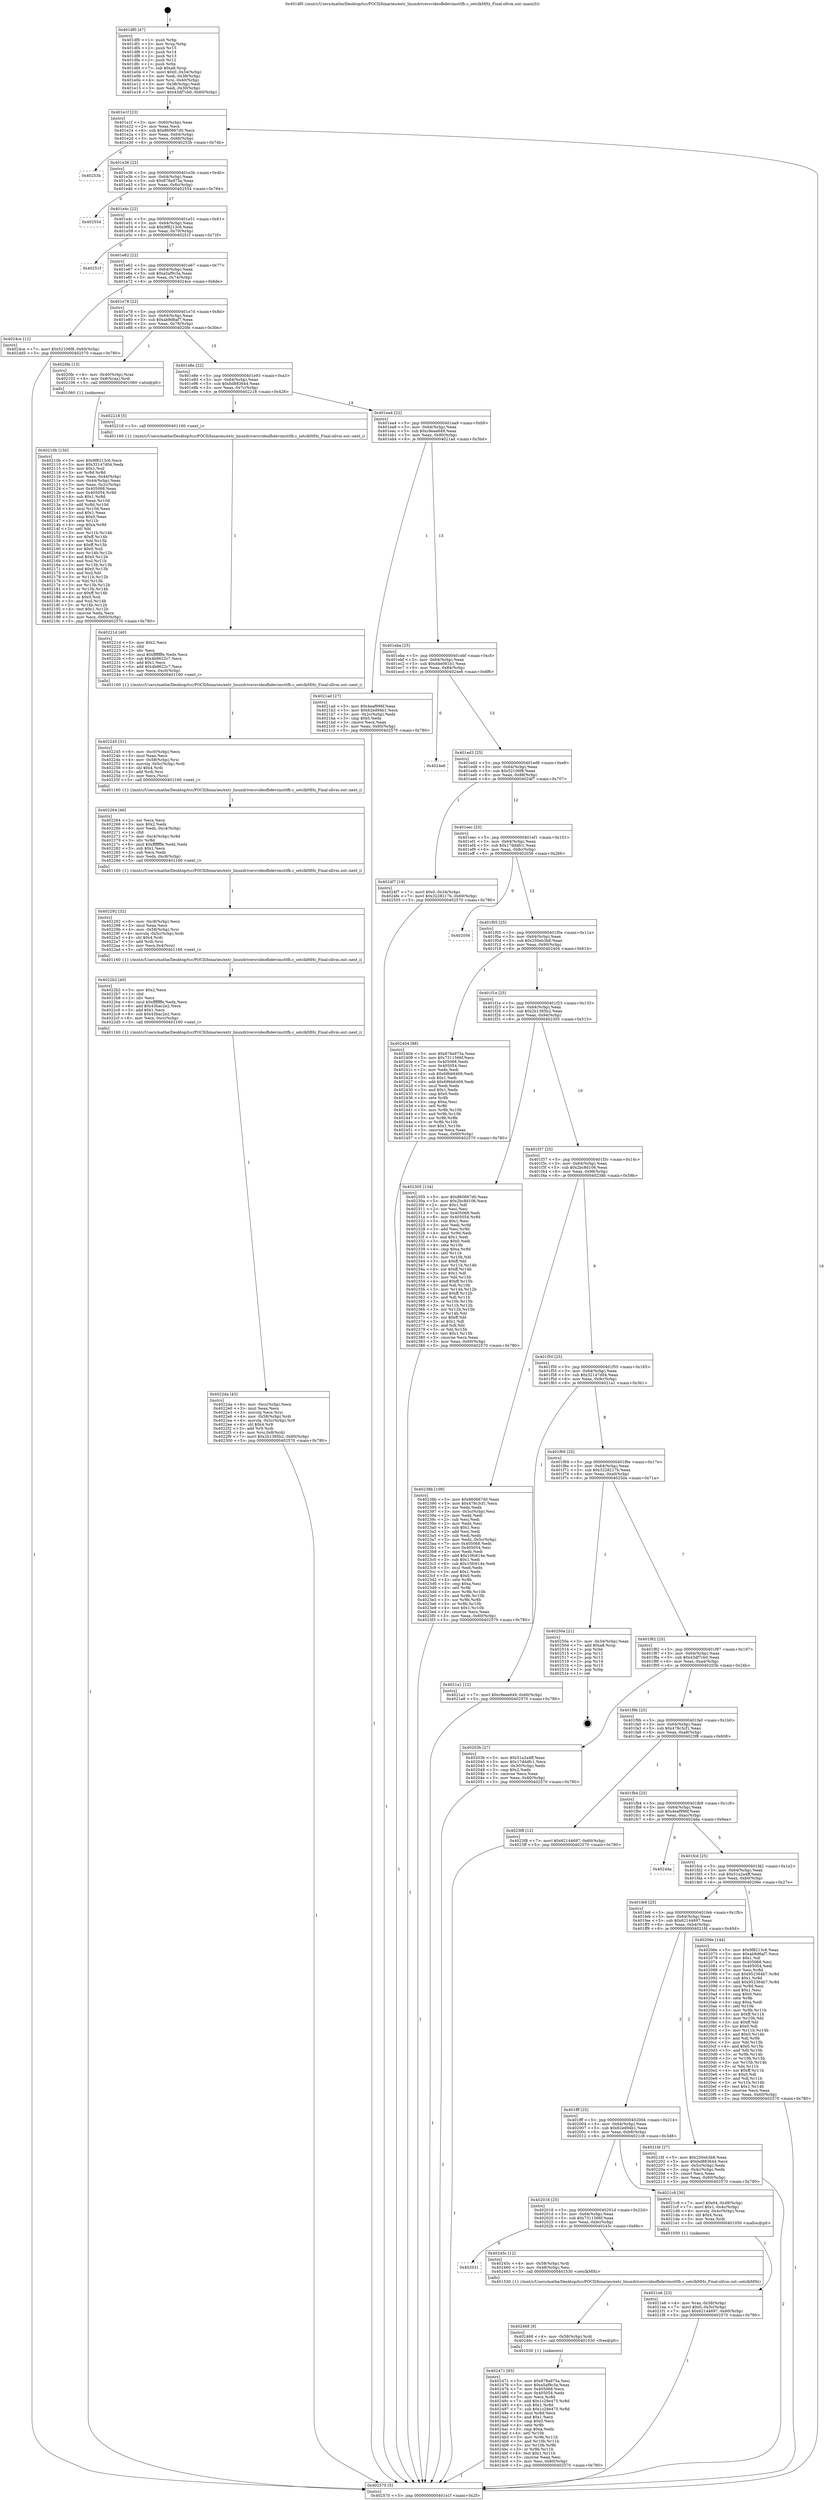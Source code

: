 digraph "0x401df0" {
  label = "0x401df0 (/mnt/c/Users/mathe/Desktop/tcc/POCII/binaries/extr_linuxdriversvideofbdevimsttfb.c_setclkMHz_Final-ollvm.out::main(0))"
  labelloc = "t"
  node[shape=record]

  Entry [label="",width=0.3,height=0.3,shape=circle,fillcolor=black,style=filled]
  "0x401e1f" [label="{
     0x401e1f [23]\l
     | [instrs]\l
     &nbsp;&nbsp;0x401e1f \<+3\>: mov -0x60(%rbp),%eax\l
     &nbsp;&nbsp;0x401e22 \<+2\>: mov %eax,%ecx\l
     &nbsp;&nbsp;0x401e24 \<+6\>: sub $0x860667d0,%ecx\l
     &nbsp;&nbsp;0x401e2a \<+3\>: mov %eax,-0x64(%rbp)\l
     &nbsp;&nbsp;0x401e2d \<+3\>: mov %ecx,-0x68(%rbp)\l
     &nbsp;&nbsp;0x401e30 \<+6\>: je 000000000040253b \<main+0x74b\>\l
  }"]
  "0x40253b" [label="{
     0x40253b\l
  }", style=dashed]
  "0x401e36" [label="{
     0x401e36 [22]\l
     | [instrs]\l
     &nbsp;&nbsp;0x401e36 \<+5\>: jmp 0000000000401e3b \<main+0x4b\>\l
     &nbsp;&nbsp;0x401e3b \<+3\>: mov -0x64(%rbp),%eax\l
     &nbsp;&nbsp;0x401e3e \<+5\>: sub $0x878a975a,%eax\l
     &nbsp;&nbsp;0x401e43 \<+3\>: mov %eax,-0x6c(%rbp)\l
     &nbsp;&nbsp;0x401e46 \<+6\>: je 0000000000402554 \<main+0x764\>\l
  }"]
  Exit [label="",width=0.3,height=0.3,shape=circle,fillcolor=black,style=filled,peripheries=2]
  "0x402554" [label="{
     0x402554\l
  }", style=dashed]
  "0x401e4c" [label="{
     0x401e4c [22]\l
     | [instrs]\l
     &nbsp;&nbsp;0x401e4c \<+5\>: jmp 0000000000401e51 \<main+0x61\>\l
     &nbsp;&nbsp;0x401e51 \<+3\>: mov -0x64(%rbp),%eax\l
     &nbsp;&nbsp;0x401e54 \<+5\>: sub $0x9f8213c6,%eax\l
     &nbsp;&nbsp;0x401e59 \<+3\>: mov %eax,-0x70(%rbp)\l
     &nbsp;&nbsp;0x401e5c \<+6\>: je 000000000040251f \<main+0x72f\>\l
  }"]
  "0x402471" [label="{
     0x402471 [93]\l
     | [instrs]\l
     &nbsp;&nbsp;0x402471 \<+5\>: mov $0x878a975a,%esi\l
     &nbsp;&nbsp;0x402476 \<+5\>: mov $0xa5af9c3a,%eax\l
     &nbsp;&nbsp;0x40247b \<+7\>: mov 0x405068,%ecx\l
     &nbsp;&nbsp;0x402482 \<+7\>: mov 0x405054,%edx\l
     &nbsp;&nbsp;0x402489 \<+3\>: mov %ecx,%r8d\l
     &nbsp;&nbsp;0x40248c \<+7\>: add $0x1c29e475,%r8d\l
     &nbsp;&nbsp;0x402493 \<+4\>: sub $0x1,%r8d\l
     &nbsp;&nbsp;0x402497 \<+7\>: sub $0x1c29e475,%r8d\l
     &nbsp;&nbsp;0x40249e \<+4\>: imul %r8d,%ecx\l
     &nbsp;&nbsp;0x4024a2 \<+3\>: and $0x1,%ecx\l
     &nbsp;&nbsp;0x4024a5 \<+3\>: cmp $0x0,%ecx\l
     &nbsp;&nbsp;0x4024a8 \<+4\>: sete %r9b\l
     &nbsp;&nbsp;0x4024ac \<+3\>: cmp $0xa,%edx\l
     &nbsp;&nbsp;0x4024af \<+4\>: setl %r10b\l
     &nbsp;&nbsp;0x4024b3 \<+3\>: mov %r9b,%r11b\l
     &nbsp;&nbsp;0x4024b6 \<+3\>: and %r10b,%r11b\l
     &nbsp;&nbsp;0x4024b9 \<+3\>: xor %r10b,%r9b\l
     &nbsp;&nbsp;0x4024bc \<+3\>: or %r9b,%r11b\l
     &nbsp;&nbsp;0x4024bf \<+4\>: test $0x1,%r11b\l
     &nbsp;&nbsp;0x4024c3 \<+3\>: cmovne %eax,%esi\l
     &nbsp;&nbsp;0x4024c6 \<+3\>: mov %esi,-0x60(%rbp)\l
     &nbsp;&nbsp;0x4024c9 \<+5\>: jmp 0000000000402570 \<main+0x780\>\l
  }"]
  "0x40251f" [label="{
     0x40251f\l
  }", style=dashed]
  "0x401e62" [label="{
     0x401e62 [22]\l
     | [instrs]\l
     &nbsp;&nbsp;0x401e62 \<+5\>: jmp 0000000000401e67 \<main+0x77\>\l
     &nbsp;&nbsp;0x401e67 \<+3\>: mov -0x64(%rbp),%eax\l
     &nbsp;&nbsp;0x401e6a \<+5\>: sub $0xa5af9c3a,%eax\l
     &nbsp;&nbsp;0x401e6f \<+3\>: mov %eax,-0x74(%rbp)\l
     &nbsp;&nbsp;0x401e72 \<+6\>: je 00000000004024ce \<main+0x6de\>\l
  }"]
  "0x402468" [label="{
     0x402468 [9]\l
     | [instrs]\l
     &nbsp;&nbsp;0x402468 \<+4\>: mov -0x58(%rbp),%rdi\l
     &nbsp;&nbsp;0x40246c \<+5\>: call 0000000000401030 \<free@plt\>\l
     | [calls]\l
     &nbsp;&nbsp;0x401030 \{1\} (unknown)\l
  }"]
  "0x4024ce" [label="{
     0x4024ce [12]\l
     | [instrs]\l
     &nbsp;&nbsp;0x4024ce \<+7\>: movl $0x52106f8,-0x60(%rbp)\l
     &nbsp;&nbsp;0x4024d5 \<+5\>: jmp 0000000000402570 \<main+0x780\>\l
  }"]
  "0x401e78" [label="{
     0x401e78 [22]\l
     | [instrs]\l
     &nbsp;&nbsp;0x401e78 \<+5\>: jmp 0000000000401e7d \<main+0x8d\>\l
     &nbsp;&nbsp;0x401e7d \<+3\>: mov -0x64(%rbp),%eax\l
     &nbsp;&nbsp;0x401e80 \<+5\>: sub $0xab9d6af7,%eax\l
     &nbsp;&nbsp;0x401e85 \<+3\>: mov %eax,-0x78(%rbp)\l
     &nbsp;&nbsp;0x401e88 \<+6\>: je 00000000004020fe \<main+0x30e\>\l
  }"]
  "0x402031" [label="{
     0x402031\l
  }", style=dashed]
  "0x4020fe" [label="{
     0x4020fe [13]\l
     | [instrs]\l
     &nbsp;&nbsp;0x4020fe \<+4\>: mov -0x40(%rbp),%rax\l
     &nbsp;&nbsp;0x402102 \<+4\>: mov 0x8(%rax),%rdi\l
     &nbsp;&nbsp;0x402106 \<+5\>: call 0000000000401060 \<atoi@plt\>\l
     | [calls]\l
     &nbsp;&nbsp;0x401060 \{1\} (unknown)\l
  }"]
  "0x401e8e" [label="{
     0x401e8e [22]\l
     | [instrs]\l
     &nbsp;&nbsp;0x401e8e \<+5\>: jmp 0000000000401e93 \<main+0xa3\>\l
     &nbsp;&nbsp;0x401e93 \<+3\>: mov -0x64(%rbp),%eax\l
     &nbsp;&nbsp;0x401e96 \<+5\>: sub $0xbd883644,%eax\l
     &nbsp;&nbsp;0x401e9b \<+3\>: mov %eax,-0x7c(%rbp)\l
     &nbsp;&nbsp;0x401e9e \<+6\>: je 0000000000402218 \<main+0x428\>\l
  }"]
  "0x40245c" [label="{
     0x40245c [12]\l
     | [instrs]\l
     &nbsp;&nbsp;0x40245c \<+4\>: mov -0x58(%rbp),%rdi\l
     &nbsp;&nbsp;0x402460 \<+3\>: mov -0x48(%rbp),%esi\l
     &nbsp;&nbsp;0x402463 \<+5\>: call 0000000000401530 \<setclkMHz\>\l
     | [calls]\l
     &nbsp;&nbsp;0x401530 \{1\} (/mnt/c/Users/mathe/Desktop/tcc/POCII/binaries/extr_linuxdriversvideofbdevimsttfb.c_setclkMHz_Final-ollvm.out::setclkMHz)\l
  }"]
  "0x402218" [label="{
     0x402218 [5]\l
     | [instrs]\l
     &nbsp;&nbsp;0x402218 \<+5\>: call 0000000000401160 \<next_i\>\l
     | [calls]\l
     &nbsp;&nbsp;0x401160 \{1\} (/mnt/c/Users/mathe/Desktop/tcc/POCII/binaries/extr_linuxdriversvideofbdevimsttfb.c_setclkMHz_Final-ollvm.out::next_i)\l
  }"]
  "0x401ea4" [label="{
     0x401ea4 [22]\l
     | [instrs]\l
     &nbsp;&nbsp;0x401ea4 \<+5\>: jmp 0000000000401ea9 \<main+0xb9\>\l
     &nbsp;&nbsp;0x401ea9 \<+3\>: mov -0x64(%rbp),%eax\l
     &nbsp;&nbsp;0x401eac \<+5\>: sub $0xc9eae649,%eax\l
     &nbsp;&nbsp;0x401eb1 \<+3\>: mov %eax,-0x80(%rbp)\l
     &nbsp;&nbsp;0x401eb4 \<+6\>: je 00000000004021ad \<main+0x3bd\>\l
  }"]
  "0x4022da" [label="{
     0x4022da [43]\l
     | [instrs]\l
     &nbsp;&nbsp;0x4022da \<+6\>: mov -0xcc(%rbp),%ecx\l
     &nbsp;&nbsp;0x4022e0 \<+3\>: imul %eax,%ecx\l
     &nbsp;&nbsp;0x4022e3 \<+3\>: movslq %ecx,%rsi\l
     &nbsp;&nbsp;0x4022e6 \<+4\>: mov -0x58(%rbp),%rdi\l
     &nbsp;&nbsp;0x4022ea \<+4\>: movslq -0x5c(%rbp),%r9\l
     &nbsp;&nbsp;0x4022ee \<+4\>: shl $0x4,%r9\l
     &nbsp;&nbsp;0x4022f2 \<+3\>: add %r9,%rdi\l
     &nbsp;&nbsp;0x4022f5 \<+4\>: mov %rsi,0x8(%rdi)\l
     &nbsp;&nbsp;0x4022f9 \<+7\>: movl $0x2b1385b2,-0x60(%rbp)\l
     &nbsp;&nbsp;0x402300 \<+5\>: jmp 0000000000402570 \<main+0x780\>\l
  }"]
  "0x4021ad" [label="{
     0x4021ad [27]\l
     | [instrs]\l
     &nbsp;&nbsp;0x4021ad \<+5\>: mov $0x4eaf996f,%eax\l
     &nbsp;&nbsp;0x4021b2 \<+5\>: mov $0x62ed94b1,%ecx\l
     &nbsp;&nbsp;0x4021b7 \<+3\>: mov -0x2c(%rbp),%edx\l
     &nbsp;&nbsp;0x4021ba \<+3\>: cmp $0x0,%edx\l
     &nbsp;&nbsp;0x4021bd \<+3\>: cmove %ecx,%eax\l
     &nbsp;&nbsp;0x4021c0 \<+3\>: mov %eax,-0x60(%rbp)\l
     &nbsp;&nbsp;0x4021c3 \<+5\>: jmp 0000000000402570 \<main+0x780\>\l
  }"]
  "0x401eba" [label="{
     0x401eba [25]\l
     | [instrs]\l
     &nbsp;&nbsp;0x401eba \<+5\>: jmp 0000000000401ebf \<main+0xcf\>\l
     &nbsp;&nbsp;0x401ebf \<+3\>: mov -0x64(%rbp),%eax\l
     &nbsp;&nbsp;0x401ec2 \<+5\>: sub $0xd4e081b1,%eax\l
     &nbsp;&nbsp;0x401ec7 \<+6\>: mov %eax,-0x84(%rbp)\l
     &nbsp;&nbsp;0x401ecd \<+6\>: je 00000000004024e6 \<main+0x6f6\>\l
  }"]
  "0x4022b2" [label="{
     0x4022b2 [40]\l
     | [instrs]\l
     &nbsp;&nbsp;0x4022b2 \<+5\>: mov $0x2,%ecx\l
     &nbsp;&nbsp;0x4022b7 \<+1\>: cltd\l
     &nbsp;&nbsp;0x4022b8 \<+2\>: idiv %ecx\l
     &nbsp;&nbsp;0x4022ba \<+6\>: imul $0xfffffffe,%edx,%ecx\l
     &nbsp;&nbsp;0x4022c0 \<+6\>: add $0x43bac2e2,%ecx\l
     &nbsp;&nbsp;0x4022c6 \<+3\>: add $0x1,%ecx\l
     &nbsp;&nbsp;0x4022c9 \<+6\>: sub $0x43bac2e2,%ecx\l
     &nbsp;&nbsp;0x4022cf \<+6\>: mov %ecx,-0xcc(%rbp)\l
     &nbsp;&nbsp;0x4022d5 \<+5\>: call 0000000000401160 \<next_i\>\l
     | [calls]\l
     &nbsp;&nbsp;0x401160 \{1\} (/mnt/c/Users/mathe/Desktop/tcc/POCII/binaries/extr_linuxdriversvideofbdevimsttfb.c_setclkMHz_Final-ollvm.out::next_i)\l
  }"]
  "0x4024e6" [label="{
     0x4024e6\l
  }", style=dashed]
  "0x401ed3" [label="{
     0x401ed3 [25]\l
     | [instrs]\l
     &nbsp;&nbsp;0x401ed3 \<+5\>: jmp 0000000000401ed8 \<main+0xe8\>\l
     &nbsp;&nbsp;0x401ed8 \<+3\>: mov -0x64(%rbp),%eax\l
     &nbsp;&nbsp;0x401edb \<+5\>: sub $0x52106f8,%eax\l
     &nbsp;&nbsp;0x401ee0 \<+6\>: mov %eax,-0x88(%rbp)\l
     &nbsp;&nbsp;0x401ee6 \<+6\>: je 00000000004024f7 \<main+0x707\>\l
  }"]
  "0x402292" [label="{
     0x402292 [32]\l
     | [instrs]\l
     &nbsp;&nbsp;0x402292 \<+6\>: mov -0xc8(%rbp),%ecx\l
     &nbsp;&nbsp;0x402298 \<+3\>: imul %eax,%ecx\l
     &nbsp;&nbsp;0x40229b \<+4\>: mov -0x58(%rbp),%rsi\l
     &nbsp;&nbsp;0x40229f \<+4\>: movslq -0x5c(%rbp),%rdi\l
     &nbsp;&nbsp;0x4022a3 \<+4\>: shl $0x4,%rdi\l
     &nbsp;&nbsp;0x4022a7 \<+3\>: add %rdi,%rsi\l
     &nbsp;&nbsp;0x4022aa \<+3\>: mov %ecx,0x4(%rsi)\l
     &nbsp;&nbsp;0x4022ad \<+5\>: call 0000000000401160 \<next_i\>\l
     | [calls]\l
     &nbsp;&nbsp;0x401160 \{1\} (/mnt/c/Users/mathe/Desktop/tcc/POCII/binaries/extr_linuxdriversvideofbdevimsttfb.c_setclkMHz_Final-ollvm.out::next_i)\l
  }"]
  "0x4024f7" [label="{
     0x4024f7 [19]\l
     | [instrs]\l
     &nbsp;&nbsp;0x4024f7 \<+7\>: movl $0x0,-0x34(%rbp)\l
     &nbsp;&nbsp;0x4024fe \<+7\>: movl $0x3228217b,-0x60(%rbp)\l
     &nbsp;&nbsp;0x402505 \<+5\>: jmp 0000000000402570 \<main+0x780\>\l
  }"]
  "0x401eec" [label="{
     0x401eec [25]\l
     | [instrs]\l
     &nbsp;&nbsp;0x401eec \<+5\>: jmp 0000000000401ef1 \<main+0x101\>\l
     &nbsp;&nbsp;0x401ef1 \<+3\>: mov -0x64(%rbp),%eax\l
     &nbsp;&nbsp;0x401ef4 \<+5\>: sub $0x17dddfc1,%eax\l
     &nbsp;&nbsp;0x401ef9 \<+6\>: mov %eax,-0x8c(%rbp)\l
     &nbsp;&nbsp;0x401eff \<+6\>: je 0000000000402056 \<main+0x266\>\l
  }"]
  "0x402264" [label="{
     0x402264 [46]\l
     | [instrs]\l
     &nbsp;&nbsp;0x402264 \<+2\>: xor %ecx,%ecx\l
     &nbsp;&nbsp;0x402266 \<+5\>: mov $0x2,%edx\l
     &nbsp;&nbsp;0x40226b \<+6\>: mov %edx,-0xc4(%rbp)\l
     &nbsp;&nbsp;0x402271 \<+1\>: cltd\l
     &nbsp;&nbsp;0x402272 \<+7\>: mov -0xc4(%rbp),%r8d\l
     &nbsp;&nbsp;0x402279 \<+3\>: idiv %r8d\l
     &nbsp;&nbsp;0x40227c \<+6\>: imul $0xfffffffe,%edx,%edx\l
     &nbsp;&nbsp;0x402282 \<+3\>: sub $0x1,%ecx\l
     &nbsp;&nbsp;0x402285 \<+2\>: sub %ecx,%edx\l
     &nbsp;&nbsp;0x402287 \<+6\>: mov %edx,-0xc8(%rbp)\l
     &nbsp;&nbsp;0x40228d \<+5\>: call 0000000000401160 \<next_i\>\l
     | [calls]\l
     &nbsp;&nbsp;0x401160 \{1\} (/mnt/c/Users/mathe/Desktop/tcc/POCII/binaries/extr_linuxdriversvideofbdevimsttfb.c_setclkMHz_Final-ollvm.out::next_i)\l
  }"]
  "0x402056" [label="{
     0x402056\l
  }", style=dashed]
  "0x401f05" [label="{
     0x401f05 [25]\l
     | [instrs]\l
     &nbsp;&nbsp;0x401f05 \<+5\>: jmp 0000000000401f0a \<main+0x11a\>\l
     &nbsp;&nbsp;0x401f0a \<+3\>: mov -0x64(%rbp),%eax\l
     &nbsp;&nbsp;0x401f0d \<+5\>: sub $0x250eb3b8,%eax\l
     &nbsp;&nbsp;0x401f12 \<+6\>: mov %eax,-0x90(%rbp)\l
     &nbsp;&nbsp;0x401f18 \<+6\>: je 0000000000402404 \<main+0x614\>\l
  }"]
  "0x402245" [label="{
     0x402245 [31]\l
     | [instrs]\l
     &nbsp;&nbsp;0x402245 \<+6\>: mov -0xc0(%rbp),%ecx\l
     &nbsp;&nbsp;0x40224b \<+3\>: imul %eax,%ecx\l
     &nbsp;&nbsp;0x40224e \<+4\>: mov -0x58(%rbp),%rsi\l
     &nbsp;&nbsp;0x402252 \<+4\>: movslq -0x5c(%rbp),%rdi\l
     &nbsp;&nbsp;0x402256 \<+4\>: shl $0x4,%rdi\l
     &nbsp;&nbsp;0x40225a \<+3\>: add %rdi,%rsi\l
     &nbsp;&nbsp;0x40225d \<+2\>: mov %ecx,(%rsi)\l
     &nbsp;&nbsp;0x40225f \<+5\>: call 0000000000401160 \<next_i\>\l
     | [calls]\l
     &nbsp;&nbsp;0x401160 \{1\} (/mnt/c/Users/mathe/Desktop/tcc/POCII/binaries/extr_linuxdriversvideofbdevimsttfb.c_setclkMHz_Final-ollvm.out::next_i)\l
  }"]
  "0x402404" [label="{
     0x402404 [88]\l
     | [instrs]\l
     &nbsp;&nbsp;0x402404 \<+5\>: mov $0x878a975a,%eax\l
     &nbsp;&nbsp;0x402409 \<+5\>: mov $0x7311566f,%ecx\l
     &nbsp;&nbsp;0x40240e \<+7\>: mov 0x405068,%edx\l
     &nbsp;&nbsp;0x402415 \<+7\>: mov 0x405054,%esi\l
     &nbsp;&nbsp;0x40241c \<+2\>: mov %edx,%edi\l
     &nbsp;&nbsp;0x40241e \<+6\>: sub $0x69bb6469,%edi\l
     &nbsp;&nbsp;0x402424 \<+3\>: sub $0x1,%edi\l
     &nbsp;&nbsp;0x402427 \<+6\>: add $0x69bb6469,%edi\l
     &nbsp;&nbsp;0x40242d \<+3\>: imul %edi,%edx\l
     &nbsp;&nbsp;0x402430 \<+3\>: and $0x1,%edx\l
     &nbsp;&nbsp;0x402433 \<+3\>: cmp $0x0,%edx\l
     &nbsp;&nbsp;0x402436 \<+4\>: sete %r8b\l
     &nbsp;&nbsp;0x40243a \<+3\>: cmp $0xa,%esi\l
     &nbsp;&nbsp;0x40243d \<+4\>: setl %r9b\l
     &nbsp;&nbsp;0x402441 \<+3\>: mov %r8b,%r10b\l
     &nbsp;&nbsp;0x402444 \<+3\>: and %r9b,%r10b\l
     &nbsp;&nbsp;0x402447 \<+3\>: xor %r9b,%r8b\l
     &nbsp;&nbsp;0x40244a \<+3\>: or %r8b,%r10b\l
     &nbsp;&nbsp;0x40244d \<+4\>: test $0x1,%r10b\l
     &nbsp;&nbsp;0x402451 \<+3\>: cmovne %ecx,%eax\l
     &nbsp;&nbsp;0x402454 \<+3\>: mov %eax,-0x60(%rbp)\l
     &nbsp;&nbsp;0x402457 \<+5\>: jmp 0000000000402570 \<main+0x780\>\l
  }"]
  "0x401f1e" [label="{
     0x401f1e [25]\l
     | [instrs]\l
     &nbsp;&nbsp;0x401f1e \<+5\>: jmp 0000000000401f23 \<main+0x133\>\l
     &nbsp;&nbsp;0x401f23 \<+3\>: mov -0x64(%rbp),%eax\l
     &nbsp;&nbsp;0x401f26 \<+5\>: sub $0x2b1385b2,%eax\l
     &nbsp;&nbsp;0x401f2b \<+6\>: mov %eax,-0x94(%rbp)\l
     &nbsp;&nbsp;0x401f31 \<+6\>: je 0000000000402305 \<main+0x515\>\l
  }"]
  "0x40221d" [label="{
     0x40221d [40]\l
     | [instrs]\l
     &nbsp;&nbsp;0x40221d \<+5\>: mov $0x2,%ecx\l
     &nbsp;&nbsp;0x402222 \<+1\>: cltd\l
     &nbsp;&nbsp;0x402223 \<+2\>: idiv %ecx\l
     &nbsp;&nbsp;0x402225 \<+6\>: imul $0xfffffffe,%edx,%ecx\l
     &nbsp;&nbsp;0x40222b \<+6\>: sub $0x4b8622c7,%ecx\l
     &nbsp;&nbsp;0x402231 \<+3\>: add $0x1,%ecx\l
     &nbsp;&nbsp;0x402234 \<+6\>: add $0x4b8622c7,%ecx\l
     &nbsp;&nbsp;0x40223a \<+6\>: mov %ecx,-0xc0(%rbp)\l
     &nbsp;&nbsp;0x402240 \<+5\>: call 0000000000401160 \<next_i\>\l
     | [calls]\l
     &nbsp;&nbsp;0x401160 \{1\} (/mnt/c/Users/mathe/Desktop/tcc/POCII/binaries/extr_linuxdriversvideofbdevimsttfb.c_setclkMHz_Final-ollvm.out::next_i)\l
  }"]
  "0x402305" [label="{
     0x402305 [134]\l
     | [instrs]\l
     &nbsp;&nbsp;0x402305 \<+5\>: mov $0x860667d0,%eax\l
     &nbsp;&nbsp;0x40230a \<+5\>: mov $0x2bc8d106,%ecx\l
     &nbsp;&nbsp;0x40230f \<+2\>: mov $0x1,%dl\l
     &nbsp;&nbsp;0x402311 \<+2\>: xor %esi,%esi\l
     &nbsp;&nbsp;0x402313 \<+7\>: mov 0x405068,%edi\l
     &nbsp;&nbsp;0x40231a \<+8\>: mov 0x405054,%r8d\l
     &nbsp;&nbsp;0x402322 \<+3\>: sub $0x1,%esi\l
     &nbsp;&nbsp;0x402325 \<+3\>: mov %edi,%r9d\l
     &nbsp;&nbsp;0x402328 \<+3\>: add %esi,%r9d\l
     &nbsp;&nbsp;0x40232b \<+4\>: imul %r9d,%edi\l
     &nbsp;&nbsp;0x40232f \<+3\>: and $0x1,%edi\l
     &nbsp;&nbsp;0x402332 \<+3\>: cmp $0x0,%edi\l
     &nbsp;&nbsp;0x402335 \<+4\>: sete %r10b\l
     &nbsp;&nbsp;0x402339 \<+4\>: cmp $0xa,%r8d\l
     &nbsp;&nbsp;0x40233d \<+4\>: setl %r11b\l
     &nbsp;&nbsp;0x402341 \<+3\>: mov %r10b,%bl\l
     &nbsp;&nbsp;0x402344 \<+3\>: xor $0xff,%bl\l
     &nbsp;&nbsp;0x402347 \<+3\>: mov %r11b,%r14b\l
     &nbsp;&nbsp;0x40234a \<+4\>: xor $0xff,%r14b\l
     &nbsp;&nbsp;0x40234e \<+3\>: xor $0x1,%dl\l
     &nbsp;&nbsp;0x402351 \<+3\>: mov %bl,%r15b\l
     &nbsp;&nbsp;0x402354 \<+4\>: and $0xff,%r15b\l
     &nbsp;&nbsp;0x402358 \<+3\>: and %dl,%r10b\l
     &nbsp;&nbsp;0x40235b \<+3\>: mov %r14b,%r12b\l
     &nbsp;&nbsp;0x40235e \<+4\>: and $0xff,%r12b\l
     &nbsp;&nbsp;0x402362 \<+3\>: and %dl,%r11b\l
     &nbsp;&nbsp;0x402365 \<+3\>: or %r10b,%r15b\l
     &nbsp;&nbsp;0x402368 \<+3\>: or %r11b,%r12b\l
     &nbsp;&nbsp;0x40236b \<+3\>: xor %r12b,%r15b\l
     &nbsp;&nbsp;0x40236e \<+3\>: or %r14b,%bl\l
     &nbsp;&nbsp;0x402371 \<+3\>: xor $0xff,%bl\l
     &nbsp;&nbsp;0x402374 \<+3\>: or $0x1,%dl\l
     &nbsp;&nbsp;0x402377 \<+2\>: and %dl,%bl\l
     &nbsp;&nbsp;0x402379 \<+3\>: or %bl,%r15b\l
     &nbsp;&nbsp;0x40237c \<+4\>: test $0x1,%r15b\l
     &nbsp;&nbsp;0x402380 \<+3\>: cmovne %ecx,%eax\l
     &nbsp;&nbsp;0x402383 \<+3\>: mov %eax,-0x60(%rbp)\l
     &nbsp;&nbsp;0x402386 \<+5\>: jmp 0000000000402570 \<main+0x780\>\l
  }"]
  "0x401f37" [label="{
     0x401f37 [25]\l
     | [instrs]\l
     &nbsp;&nbsp;0x401f37 \<+5\>: jmp 0000000000401f3c \<main+0x14c\>\l
     &nbsp;&nbsp;0x401f3c \<+3\>: mov -0x64(%rbp),%eax\l
     &nbsp;&nbsp;0x401f3f \<+5\>: sub $0x2bc8d106,%eax\l
     &nbsp;&nbsp;0x401f44 \<+6\>: mov %eax,-0x98(%rbp)\l
     &nbsp;&nbsp;0x401f4a \<+6\>: je 000000000040238b \<main+0x59b\>\l
  }"]
  "0x4021e6" [label="{
     0x4021e6 [23]\l
     | [instrs]\l
     &nbsp;&nbsp;0x4021e6 \<+4\>: mov %rax,-0x58(%rbp)\l
     &nbsp;&nbsp;0x4021ea \<+7\>: movl $0x0,-0x5c(%rbp)\l
     &nbsp;&nbsp;0x4021f1 \<+7\>: movl $0x62144697,-0x60(%rbp)\l
     &nbsp;&nbsp;0x4021f8 \<+5\>: jmp 0000000000402570 \<main+0x780\>\l
  }"]
  "0x40238b" [label="{
     0x40238b [109]\l
     | [instrs]\l
     &nbsp;&nbsp;0x40238b \<+5\>: mov $0x860667d0,%eax\l
     &nbsp;&nbsp;0x402390 \<+5\>: mov $0x478c3cf1,%ecx\l
     &nbsp;&nbsp;0x402395 \<+2\>: xor %edx,%edx\l
     &nbsp;&nbsp;0x402397 \<+3\>: mov -0x5c(%rbp),%esi\l
     &nbsp;&nbsp;0x40239a \<+2\>: mov %edx,%edi\l
     &nbsp;&nbsp;0x40239c \<+2\>: sub %esi,%edi\l
     &nbsp;&nbsp;0x40239e \<+2\>: mov %edx,%esi\l
     &nbsp;&nbsp;0x4023a0 \<+3\>: sub $0x1,%esi\l
     &nbsp;&nbsp;0x4023a3 \<+2\>: add %esi,%edi\l
     &nbsp;&nbsp;0x4023a5 \<+2\>: sub %edi,%edx\l
     &nbsp;&nbsp;0x4023a7 \<+3\>: mov %edx,-0x5c(%rbp)\l
     &nbsp;&nbsp;0x4023aa \<+7\>: mov 0x405068,%edx\l
     &nbsp;&nbsp;0x4023b1 \<+7\>: mov 0x405054,%esi\l
     &nbsp;&nbsp;0x4023b8 \<+2\>: mov %edx,%edi\l
     &nbsp;&nbsp;0x4023ba \<+6\>: add $0x10fc614e,%edi\l
     &nbsp;&nbsp;0x4023c0 \<+3\>: sub $0x1,%edi\l
     &nbsp;&nbsp;0x4023c3 \<+6\>: sub $0x10fc614e,%edi\l
     &nbsp;&nbsp;0x4023c9 \<+3\>: imul %edi,%edx\l
     &nbsp;&nbsp;0x4023cc \<+3\>: and $0x1,%edx\l
     &nbsp;&nbsp;0x4023cf \<+3\>: cmp $0x0,%edx\l
     &nbsp;&nbsp;0x4023d2 \<+4\>: sete %r8b\l
     &nbsp;&nbsp;0x4023d6 \<+3\>: cmp $0xa,%esi\l
     &nbsp;&nbsp;0x4023d9 \<+4\>: setl %r9b\l
     &nbsp;&nbsp;0x4023dd \<+3\>: mov %r8b,%r10b\l
     &nbsp;&nbsp;0x4023e0 \<+3\>: and %r9b,%r10b\l
     &nbsp;&nbsp;0x4023e3 \<+3\>: xor %r9b,%r8b\l
     &nbsp;&nbsp;0x4023e6 \<+3\>: or %r8b,%r10b\l
     &nbsp;&nbsp;0x4023e9 \<+4\>: test $0x1,%r10b\l
     &nbsp;&nbsp;0x4023ed \<+3\>: cmovne %ecx,%eax\l
     &nbsp;&nbsp;0x4023f0 \<+3\>: mov %eax,-0x60(%rbp)\l
     &nbsp;&nbsp;0x4023f3 \<+5\>: jmp 0000000000402570 \<main+0x780\>\l
  }"]
  "0x401f50" [label="{
     0x401f50 [25]\l
     | [instrs]\l
     &nbsp;&nbsp;0x401f50 \<+5\>: jmp 0000000000401f55 \<main+0x165\>\l
     &nbsp;&nbsp;0x401f55 \<+3\>: mov -0x64(%rbp),%eax\l
     &nbsp;&nbsp;0x401f58 \<+5\>: sub $0x32147d04,%eax\l
     &nbsp;&nbsp;0x401f5d \<+6\>: mov %eax,-0x9c(%rbp)\l
     &nbsp;&nbsp;0x401f63 \<+6\>: je 00000000004021a1 \<main+0x3b1\>\l
  }"]
  "0x402018" [label="{
     0x402018 [25]\l
     | [instrs]\l
     &nbsp;&nbsp;0x402018 \<+5\>: jmp 000000000040201d \<main+0x22d\>\l
     &nbsp;&nbsp;0x40201d \<+3\>: mov -0x64(%rbp),%eax\l
     &nbsp;&nbsp;0x402020 \<+5\>: sub $0x7311566f,%eax\l
     &nbsp;&nbsp;0x402025 \<+6\>: mov %eax,-0xbc(%rbp)\l
     &nbsp;&nbsp;0x40202b \<+6\>: je 000000000040245c \<main+0x66c\>\l
  }"]
  "0x4021a1" [label="{
     0x4021a1 [12]\l
     | [instrs]\l
     &nbsp;&nbsp;0x4021a1 \<+7\>: movl $0xc9eae649,-0x60(%rbp)\l
     &nbsp;&nbsp;0x4021a8 \<+5\>: jmp 0000000000402570 \<main+0x780\>\l
  }"]
  "0x401f69" [label="{
     0x401f69 [25]\l
     | [instrs]\l
     &nbsp;&nbsp;0x401f69 \<+5\>: jmp 0000000000401f6e \<main+0x17e\>\l
     &nbsp;&nbsp;0x401f6e \<+3\>: mov -0x64(%rbp),%eax\l
     &nbsp;&nbsp;0x401f71 \<+5\>: sub $0x3228217b,%eax\l
     &nbsp;&nbsp;0x401f76 \<+6\>: mov %eax,-0xa0(%rbp)\l
     &nbsp;&nbsp;0x401f7c \<+6\>: je 000000000040250a \<main+0x71a\>\l
  }"]
  "0x4021c8" [label="{
     0x4021c8 [30]\l
     | [instrs]\l
     &nbsp;&nbsp;0x4021c8 \<+7\>: movl $0x64,-0x48(%rbp)\l
     &nbsp;&nbsp;0x4021cf \<+7\>: movl $0x1,-0x4c(%rbp)\l
     &nbsp;&nbsp;0x4021d6 \<+4\>: movslq -0x4c(%rbp),%rax\l
     &nbsp;&nbsp;0x4021da \<+4\>: shl $0x4,%rax\l
     &nbsp;&nbsp;0x4021de \<+3\>: mov %rax,%rdi\l
     &nbsp;&nbsp;0x4021e1 \<+5\>: call 0000000000401050 \<malloc@plt\>\l
     | [calls]\l
     &nbsp;&nbsp;0x401050 \{1\} (unknown)\l
  }"]
  "0x40250a" [label="{
     0x40250a [21]\l
     | [instrs]\l
     &nbsp;&nbsp;0x40250a \<+3\>: mov -0x34(%rbp),%eax\l
     &nbsp;&nbsp;0x40250d \<+7\>: add $0xa8,%rsp\l
     &nbsp;&nbsp;0x402514 \<+1\>: pop %rbx\l
     &nbsp;&nbsp;0x402515 \<+2\>: pop %r12\l
     &nbsp;&nbsp;0x402517 \<+2\>: pop %r13\l
     &nbsp;&nbsp;0x402519 \<+2\>: pop %r14\l
     &nbsp;&nbsp;0x40251b \<+2\>: pop %r15\l
     &nbsp;&nbsp;0x40251d \<+1\>: pop %rbp\l
     &nbsp;&nbsp;0x40251e \<+1\>: ret\l
  }"]
  "0x401f82" [label="{
     0x401f82 [25]\l
     | [instrs]\l
     &nbsp;&nbsp;0x401f82 \<+5\>: jmp 0000000000401f87 \<main+0x197\>\l
     &nbsp;&nbsp;0x401f87 \<+3\>: mov -0x64(%rbp),%eax\l
     &nbsp;&nbsp;0x401f8a \<+5\>: sub $0x43df7cb0,%eax\l
     &nbsp;&nbsp;0x401f8f \<+6\>: mov %eax,-0xa4(%rbp)\l
     &nbsp;&nbsp;0x401f95 \<+6\>: je 000000000040203b \<main+0x24b\>\l
  }"]
  "0x401fff" [label="{
     0x401fff [25]\l
     | [instrs]\l
     &nbsp;&nbsp;0x401fff \<+5\>: jmp 0000000000402004 \<main+0x214\>\l
     &nbsp;&nbsp;0x402004 \<+3\>: mov -0x64(%rbp),%eax\l
     &nbsp;&nbsp;0x402007 \<+5\>: sub $0x62ed94b1,%eax\l
     &nbsp;&nbsp;0x40200c \<+6\>: mov %eax,-0xb8(%rbp)\l
     &nbsp;&nbsp;0x402012 \<+6\>: je 00000000004021c8 \<main+0x3d8\>\l
  }"]
  "0x40203b" [label="{
     0x40203b [27]\l
     | [instrs]\l
     &nbsp;&nbsp;0x40203b \<+5\>: mov $0x51a2a4ff,%eax\l
     &nbsp;&nbsp;0x402040 \<+5\>: mov $0x17dddfc1,%ecx\l
     &nbsp;&nbsp;0x402045 \<+3\>: mov -0x30(%rbp),%edx\l
     &nbsp;&nbsp;0x402048 \<+3\>: cmp $0x2,%edx\l
     &nbsp;&nbsp;0x40204b \<+3\>: cmovne %ecx,%eax\l
     &nbsp;&nbsp;0x40204e \<+3\>: mov %eax,-0x60(%rbp)\l
     &nbsp;&nbsp;0x402051 \<+5\>: jmp 0000000000402570 \<main+0x780\>\l
  }"]
  "0x401f9b" [label="{
     0x401f9b [25]\l
     | [instrs]\l
     &nbsp;&nbsp;0x401f9b \<+5\>: jmp 0000000000401fa0 \<main+0x1b0\>\l
     &nbsp;&nbsp;0x401fa0 \<+3\>: mov -0x64(%rbp),%eax\l
     &nbsp;&nbsp;0x401fa3 \<+5\>: sub $0x478c3cf1,%eax\l
     &nbsp;&nbsp;0x401fa8 \<+6\>: mov %eax,-0xa8(%rbp)\l
     &nbsp;&nbsp;0x401fae \<+6\>: je 00000000004023f8 \<main+0x608\>\l
  }"]
  "0x402570" [label="{
     0x402570 [5]\l
     | [instrs]\l
     &nbsp;&nbsp;0x402570 \<+5\>: jmp 0000000000401e1f \<main+0x2f\>\l
  }"]
  "0x401df0" [label="{
     0x401df0 [47]\l
     | [instrs]\l
     &nbsp;&nbsp;0x401df0 \<+1\>: push %rbp\l
     &nbsp;&nbsp;0x401df1 \<+3\>: mov %rsp,%rbp\l
     &nbsp;&nbsp;0x401df4 \<+2\>: push %r15\l
     &nbsp;&nbsp;0x401df6 \<+2\>: push %r14\l
     &nbsp;&nbsp;0x401df8 \<+2\>: push %r13\l
     &nbsp;&nbsp;0x401dfa \<+2\>: push %r12\l
     &nbsp;&nbsp;0x401dfc \<+1\>: push %rbx\l
     &nbsp;&nbsp;0x401dfd \<+7\>: sub $0xa8,%rsp\l
     &nbsp;&nbsp;0x401e04 \<+7\>: movl $0x0,-0x34(%rbp)\l
     &nbsp;&nbsp;0x401e0b \<+3\>: mov %edi,-0x38(%rbp)\l
     &nbsp;&nbsp;0x401e0e \<+4\>: mov %rsi,-0x40(%rbp)\l
     &nbsp;&nbsp;0x401e12 \<+3\>: mov -0x38(%rbp),%edi\l
     &nbsp;&nbsp;0x401e15 \<+3\>: mov %edi,-0x30(%rbp)\l
     &nbsp;&nbsp;0x401e18 \<+7\>: movl $0x43df7cb0,-0x60(%rbp)\l
  }"]
  "0x4021fd" [label="{
     0x4021fd [27]\l
     | [instrs]\l
     &nbsp;&nbsp;0x4021fd \<+5\>: mov $0x250eb3b8,%eax\l
     &nbsp;&nbsp;0x402202 \<+5\>: mov $0xbd883644,%ecx\l
     &nbsp;&nbsp;0x402207 \<+3\>: mov -0x5c(%rbp),%edx\l
     &nbsp;&nbsp;0x40220a \<+3\>: cmp -0x4c(%rbp),%edx\l
     &nbsp;&nbsp;0x40220d \<+3\>: cmovl %ecx,%eax\l
     &nbsp;&nbsp;0x402210 \<+3\>: mov %eax,-0x60(%rbp)\l
     &nbsp;&nbsp;0x402213 \<+5\>: jmp 0000000000402570 \<main+0x780\>\l
  }"]
  "0x4023f8" [label="{
     0x4023f8 [12]\l
     | [instrs]\l
     &nbsp;&nbsp;0x4023f8 \<+7\>: movl $0x62144697,-0x60(%rbp)\l
     &nbsp;&nbsp;0x4023ff \<+5\>: jmp 0000000000402570 \<main+0x780\>\l
  }"]
  "0x401fb4" [label="{
     0x401fb4 [25]\l
     | [instrs]\l
     &nbsp;&nbsp;0x401fb4 \<+5\>: jmp 0000000000401fb9 \<main+0x1c9\>\l
     &nbsp;&nbsp;0x401fb9 \<+3\>: mov -0x64(%rbp),%eax\l
     &nbsp;&nbsp;0x401fbc \<+5\>: sub $0x4eaf996f,%eax\l
     &nbsp;&nbsp;0x401fc1 \<+6\>: mov %eax,-0xac(%rbp)\l
     &nbsp;&nbsp;0x401fc7 \<+6\>: je 00000000004024da \<main+0x6ea\>\l
  }"]
  "0x40210b" [label="{
     0x40210b [150]\l
     | [instrs]\l
     &nbsp;&nbsp;0x40210b \<+5\>: mov $0x9f8213c6,%ecx\l
     &nbsp;&nbsp;0x402110 \<+5\>: mov $0x32147d04,%edx\l
     &nbsp;&nbsp;0x402115 \<+3\>: mov $0x1,%sil\l
     &nbsp;&nbsp;0x402118 \<+3\>: xor %r8d,%r8d\l
     &nbsp;&nbsp;0x40211b \<+3\>: mov %eax,-0x44(%rbp)\l
     &nbsp;&nbsp;0x40211e \<+3\>: mov -0x44(%rbp),%eax\l
     &nbsp;&nbsp;0x402121 \<+3\>: mov %eax,-0x2c(%rbp)\l
     &nbsp;&nbsp;0x402124 \<+7\>: mov 0x405068,%eax\l
     &nbsp;&nbsp;0x40212b \<+8\>: mov 0x405054,%r9d\l
     &nbsp;&nbsp;0x402133 \<+4\>: sub $0x1,%r8d\l
     &nbsp;&nbsp;0x402137 \<+3\>: mov %eax,%r10d\l
     &nbsp;&nbsp;0x40213a \<+3\>: add %r8d,%r10d\l
     &nbsp;&nbsp;0x40213d \<+4\>: imul %r10d,%eax\l
     &nbsp;&nbsp;0x402141 \<+3\>: and $0x1,%eax\l
     &nbsp;&nbsp;0x402144 \<+3\>: cmp $0x0,%eax\l
     &nbsp;&nbsp;0x402147 \<+4\>: sete %r11b\l
     &nbsp;&nbsp;0x40214b \<+4\>: cmp $0xa,%r9d\l
     &nbsp;&nbsp;0x40214f \<+3\>: setl %bl\l
     &nbsp;&nbsp;0x402152 \<+3\>: mov %r11b,%r14b\l
     &nbsp;&nbsp;0x402155 \<+4\>: xor $0xff,%r14b\l
     &nbsp;&nbsp;0x402159 \<+3\>: mov %bl,%r15b\l
     &nbsp;&nbsp;0x40215c \<+4\>: xor $0xff,%r15b\l
     &nbsp;&nbsp;0x402160 \<+4\>: xor $0x0,%sil\l
     &nbsp;&nbsp;0x402164 \<+3\>: mov %r14b,%r12b\l
     &nbsp;&nbsp;0x402167 \<+4\>: and $0x0,%r12b\l
     &nbsp;&nbsp;0x40216b \<+3\>: and %sil,%r11b\l
     &nbsp;&nbsp;0x40216e \<+3\>: mov %r15b,%r13b\l
     &nbsp;&nbsp;0x402171 \<+4\>: and $0x0,%r13b\l
     &nbsp;&nbsp;0x402175 \<+3\>: and %sil,%bl\l
     &nbsp;&nbsp;0x402178 \<+3\>: or %r11b,%r12b\l
     &nbsp;&nbsp;0x40217b \<+3\>: or %bl,%r13b\l
     &nbsp;&nbsp;0x40217e \<+3\>: xor %r13b,%r12b\l
     &nbsp;&nbsp;0x402181 \<+3\>: or %r15b,%r14b\l
     &nbsp;&nbsp;0x402184 \<+4\>: xor $0xff,%r14b\l
     &nbsp;&nbsp;0x402188 \<+4\>: or $0x0,%sil\l
     &nbsp;&nbsp;0x40218c \<+3\>: and %sil,%r14b\l
     &nbsp;&nbsp;0x40218f \<+3\>: or %r14b,%r12b\l
     &nbsp;&nbsp;0x402192 \<+4\>: test $0x1,%r12b\l
     &nbsp;&nbsp;0x402196 \<+3\>: cmovne %edx,%ecx\l
     &nbsp;&nbsp;0x402199 \<+3\>: mov %ecx,-0x60(%rbp)\l
     &nbsp;&nbsp;0x40219c \<+5\>: jmp 0000000000402570 \<main+0x780\>\l
  }"]
  "0x4024da" [label="{
     0x4024da\l
  }", style=dashed]
  "0x401fcd" [label="{
     0x401fcd [25]\l
     | [instrs]\l
     &nbsp;&nbsp;0x401fcd \<+5\>: jmp 0000000000401fd2 \<main+0x1e2\>\l
     &nbsp;&nbsp;0x401fd2 \<+3\>: mov -0x64(%rbp),%eax\l
     &nbsp;&nbsp;0x401fd5 \<+5\>: sub $0x51a2a4ff,%eax\l
     &nbsp;&nbsp;0x401fda \<+6\>: mov %eax,-0xb0(%rbp)\l
     &nbsp;&nbsp;0x401fe0 \<+6\>: je 000000000040206e \<main+0x27e\>\l
  }"]
  "0x401fe6" [label="{
     0x401fe6 [25]\l
     | [instrs]\l
     &nbsp;&nbsp;0x401fe6 \<+5\>: jmp 0000000000401feb \<main+0x1fb\>\l
     &nbsp;&nbsp;0x401feb \<+3\>: mov -0x64(%rbp),%eax\l
     &nbsp;&nbsp;0x401fee \<+5\>: sub $0x62144697,%eax\l
     &nbsp;&nbsp;0x401ff3 \<+6\>: mov %eax,-0xb4(%rbp)\l
     &nbsp;&nbsp;0x401ff9 \<+6\>: je 00000000004021fd \<main+0x40d\>\l
  }"]
  "0x40206e" [label="{
     0x40206e [144]\l
     | [instrs]\l
     &nbsp;&nbsp;0x40206e \<+5\>: mov $0x9f8213c6,%eax\l
     &nbsp;&nbsp;0x402073 \<+5\>: mov $0xab9d6af7,%ecx\l
     &nbsp;&nbsp;0x402078 \<+2\>: mov $0x1,%dl\l
     &nbsp;&nbsp;0x40207a \<+7\>: mov 0x405068,%esi\l
     &nbsp;&nbsp;0x402081 \<+7\>: mov 0x405054,%edi\l
     &nbsp;&nbsp;0x402088 \<+3\>: mov %esi,%r8d\l
     &nbsp;&nbsp;0x40208b \<+7\>: sub $0x952364b7,%r8d\l
     &nbsp;&nbsp;0x402092 \<+4\>: sub $0x1,%r8d\l
     &nbsp;&nbsp;0x402096 \<+7\>: add $0x952364b7,%r8d\l
     &nbsp;&nbsp;0x40209d \<+4\>: imul %r8d,%esi\l
     &nbsp;&nbsp;0x4020a1 \<+3\>: and $0x1,%esi\l
     &nbsp;&nbsp;0x4020a4 \<+3\>: cmp $0x0,%esi\l
     &nbsp;&nbsp;0x4020a7 \<+4\>: sete %r9b\l
     &nbsp;&nbsp;0x4020ab \<+3\>: cmp $0xa,%edi\l
     &nbsp;&nbsp;0x4020ae \<+4\>: setl %r10b\l
     &nbsp;&nbsp;0x4020b2 \<+3\>: mov %r9b,%r11b\l
     &nbsp;&nbsp;0x4020b5 \<+4\>: xor $0xff,%r11b\l
     &nbsp;&nbsp;0x4020b9 \<+3\>: mov %r10b,%bl\l
     &nbsp;&nbsp;0x4020bc \<+3\>: xor $0xff,%bl\l
     &nbsp;&nbsp;0x4020bf \<+3\>: xor $0x0,%dl\l
     &nbsp;&nbsp;0x4020c2 \<+3\>: mov %r11b,%r14b\l
     &nbsp;&nbsp;0x4020c5 \<+4\>: and $0x0,%r14b\l
     &nbsp;&nbsp;0x4020c9 \<+3\>: and %dl,%r9b\l
     &nbsp;&nbsp;0x4020cc \<+3\>: mov %bl,%r15b\l
     &nbsp;&nbsp;0x4020cf \<+4\>: and $0x0,%r15b\l
     &nbsp;&nbsp;0x4020d3 \<+3\>: and %dl,%r10b\l
     &nbsp;&nbsp;0x4020d6 \<+3\>: or %r9b,%r14b\l
     &nbsp;&nbsp;0x4020d9 \<+3\>: or %r10b,%r15b\l
     &nbsp;&nbsp;0x4020dc \<+3\>: xor %r15b,%r14b\l
     &nbsp;&nbsp;0x4020df \<+3\>: or %bl,%r11b\l
     &nbsp;&nbsp;0x4020e2 \<+4\>: xor $0xff,%r11b\l
     &nbsp;&nbsp;0x4020e6 \<+3\>: or $0x0,%dl\l
     &nbsp;&nbsp;0x4020e9 \<+3\>: and %dl,%r11b\l
     &nbsp;&nbsp;0x4020ec \<+3\>: or %r11b,%r14b\l
     &nbsp;&nbsp;0x4020ef \<+4\>: test $0x1,%r14b\l
     &nbsp;&nbsp;0x4020f3 \<+3\>: cmovne %ecx,%eax\l
     &nbsp;&nbsp;0x4020f6 \<+3\>: mov %eax,-0x60(%rbp)\l
     &nbsp;&nbsp;0x4020f9 \<+5\>: jmp 0000000000402570 \<main+0x780\>\l
  }"]
  Entry -> "0x401df0" [label=" 1"]
  "0x401e1f" -> "0x40253b" [label=" 0"]
  "0x401e1f" -> "0x401e36" [label=" 17"]
  "0x40250a" -> Exit [label=" 1"]
  "0x401e36" -> "0x402554" [label=" 0"]
  "0x401e36" -> "0x401e4c" [label=" 17"]
  "0x4024f7" -> "0x402570" [label=" 1"]
  "0x401e4c" -> "0x40251f" [label=" 0"]
  "0x401e4c" -> "0x401e62" [label=" 17"]
  "0x4024ce" -> "0x402570" [label=" 1"]
  "0x401e62" -> "0x4024ce" [label=" 1"]
  "0x401e62" -> "0x401e78" [label=" 16"]
  "0x402471" -> "0x402570" [label=" 1"]
  "0x401e78" -> "0x4020fe" [label=" 1"]
  "0x401e78" -> "0x401e8e" [label=" 15"]
  "0x402468" -> "0x402471" [label=" 1"]
  "0x401e8e" -> "0x402218" [label=" 1"]
  "0x401e8e" -> "0x401ea4" [label=" 14"]
  "0x40245c" -> "0x402468" [label=" 1"]
  "0x401ea4" -> "0x4021ad" [label=" 1"]
  "0x401ea4" -> "0x401eba" [label=" 13"]
  "0x402018" -> "0x40245c" [label=" 1"]
  "0x401eba" -> "0x4024e6" [label=" 0"]
  "0x401eba" -> "0x401ed3" [label=" 13"]
  "0x402018" -> "0x402031" [label=" 0"]
  "0x401ed3" -> "0x4024f7" [label=" 1"]
  "0x401ed3" -> "0x401eec" [label=" 12"]
  "0x402404" -> "0x402570" [label=" 1"]
  "0x401eec" -> "0x402056" [label=" 0"]
  "0x401eec" -> "0x401f05" [label=" 12"]
  "0x4023f8" -> "0x402570" [label=" 1"]
  "0x401f05" -> "0x402404" [label=" 1"]
  "0x401f05" -> "0x401f1e" [label=" 11"]
  "0x40238b" -> "0x402570" [label=" 1"]
  "0x401f1e" -> "0x402305" [label=" 1"]
  "0x401f1e" -> "0x401f37" [label=" 10"]
  "0x402305" -> "0x402570" [label=" 1"]
  "0x401f37" -> "0x40238b" [label=" 1"]
  "0x401f37" -> "0x401f50" [label=" 9"]
  "0x4022da" -> "0x402570" [label=" 1"]
  "0x401f50" -> "0x4021a1" [label=" 1"]
  "0x401f50" -> "0x401f69" [label=" 8"]
  "0x4022b2" -> "0x4022da" [label=" 1"]
  "0x401f69" -> "0x40250a" [label=" 1"]
  "0x401f69" -> "0x401f82" [label=" 7"]
  "0x402292" -> "0x4022b2" [label=" 1"]
  "0x401f82" -> "0x40203b" [label=" 1"]
  "0x401f82" -> "0x401f9b" [label=" 6"]
  "0x40203b" -> "0x402570" [label=" 1"]
  "0x401df0" -> "0x401e1f" [label=" 1"]
  "0x402570" -> "0x401e1f" [label=" 16"]
  "0x402245" -> "0x402264" [label=" 1"]
  "0x401f9b" -> "0x4023f8" [label=" 1"]
  "0x401f9b" -> "0x401fb4" [label=" 5"]
  "0x40221d" -> "0x402245" [label=" 1"]
  "0x401fb4" -> "0x4024da" [label=" 0"]
  "0x401fb4" -> "0x401fcd" [label=" 5"]
  "0x4021fd" -> "0x402570" [label=" 2"]
  "0x401fcd" -> "0x40206e" [label=" 1"]
  "0x401fcd" -> "0x401fe6" [label=" 4"]
  "0x40206e" -> "0x402570" [label=" 1"]
  "0x4020fe" -> "0x40210b" [label=" 1"]
  "0x40210b" -> "0x402570" [label=" 1"]
  "0x4021a1" -> "0x402570" [label=" 1"]
  "0x4021ad" -> "0x402570" [label=" 1"]
  "0x402218" -> "0x40221d" [label=" 1"]
  "0x401fe6" -> "0x4021fd" [label=" 2"]
  "0x401fe6" -> "0x401fff" [label=" 2"]
  "0x402264" -> "0x402292" [label=" 1"]
  "0x401fff" -> "0x4021c8" [label=" 1"]
  "0x401fff" -> "0x402018" [label=" 1"]
  "0x4021c8" -> "0x4021e6" [label=" 1"]
  "0x4021e6" -> "0x402570" [label=" 1"]
}
